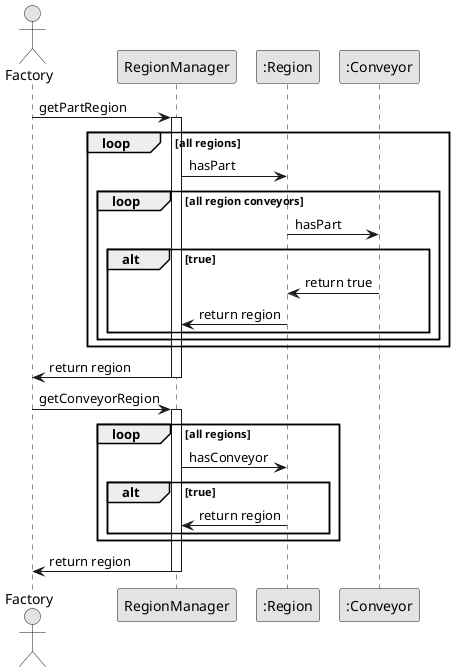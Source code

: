 @startuml
skinparam linetype ortho
skinparam Monochrome true
skinparam classAttributeIconSize 0

actor Factory as Factory

Factory -> RegionManager: getPartRegion
activate RegionManager

loop all regions
    RegionManager -> ":Region": hasPart
   
    loop all region conveyors
        ":Region" -> ":Conveyor": hasPart

        alt true
            ":Conveyor" -> ":Region": return true
            ":Region" -> "RegionManager": return region
        end
    end
end

RegionManager -> Factory: return region
deactivate RegionManager

Factory -> RegionManager: getConveyorRegion
activate RegionManager

loop all regions
    RegionManager -> ":Region": hasConveyor
   
    alt true
        ":Region" -> "RegionManager": return region
    end
end

RegionManager -> Factory: return region
deactivate RegionManager
@enduml